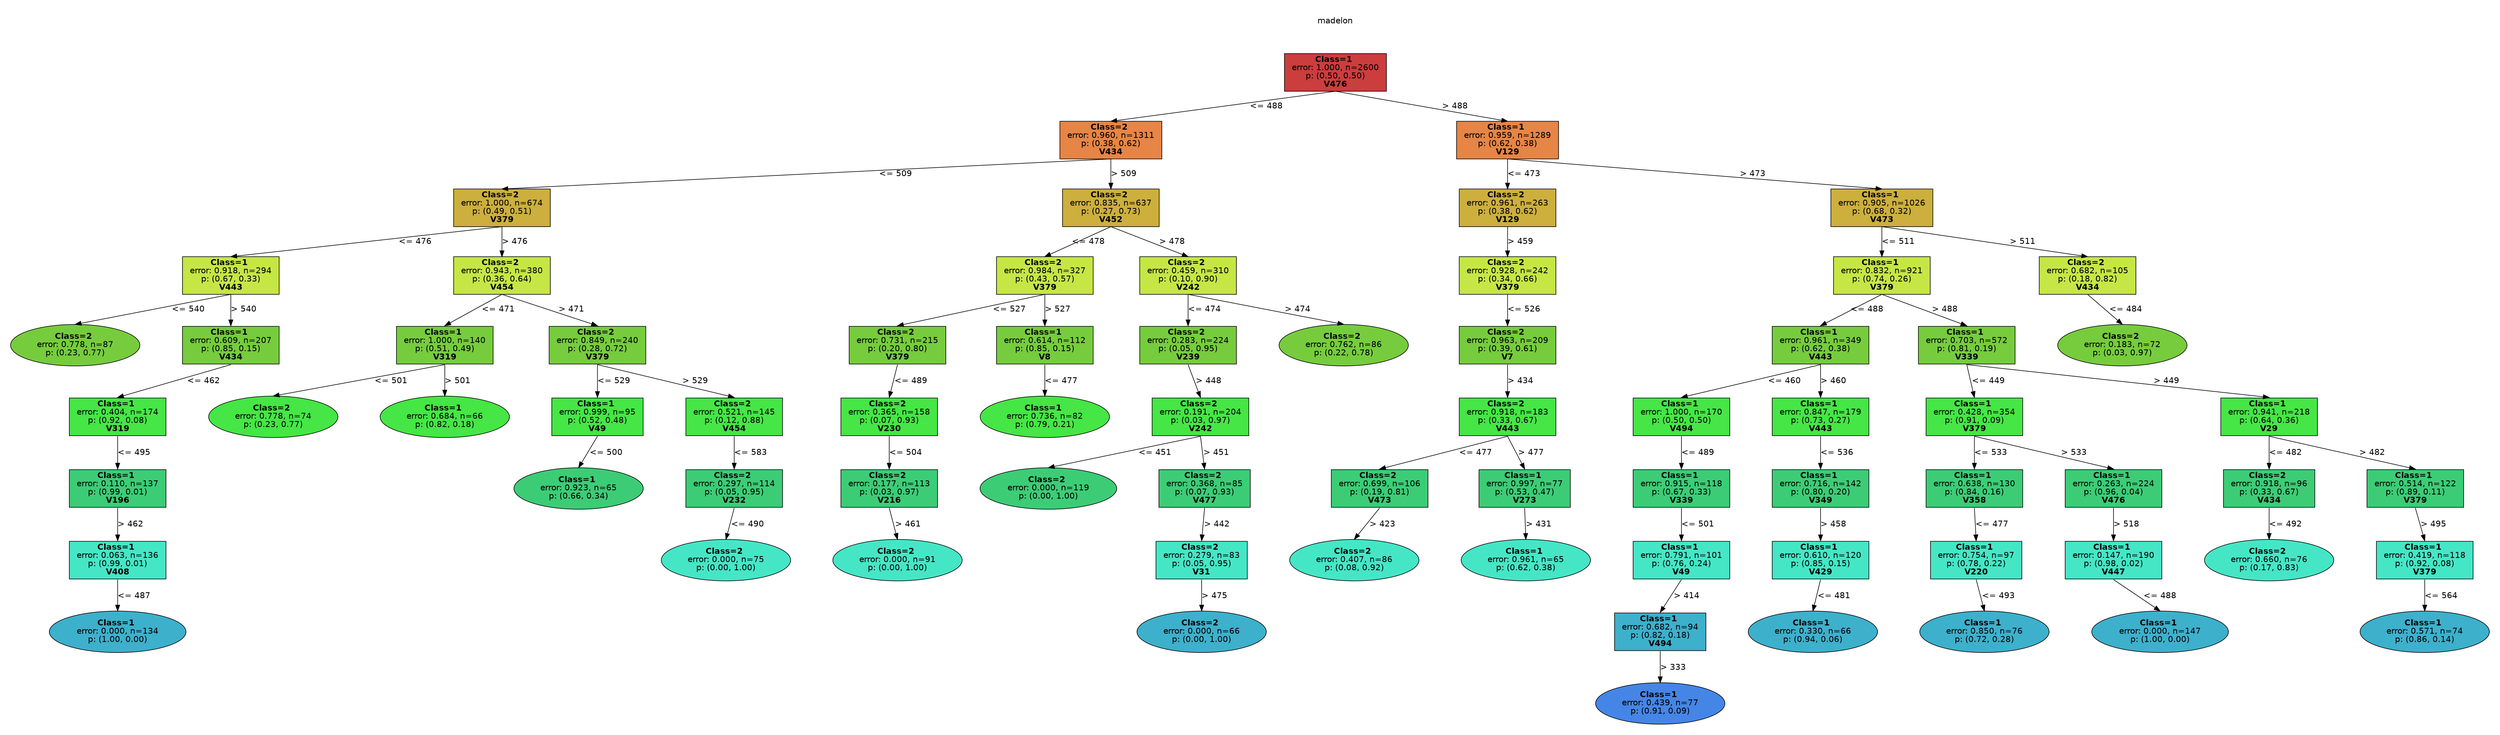 digraph Tree {
splines=false;
graph [pad=".25", ranksep="0.5", nodesep="1"];
node [shape=rect, style="filled", color="black", fontname="helvetica",fillcolor="white"] ;
edge [fontname="helvetica"] ;
0 [label="madelon", shape=plaintext];
0:s -> 1:n [style=invis];   
1 [label=<<b> Class=1 </b> <br/> error: 1.000, n=2600 <br/> p: (0.50, 0.50) <br/><b>V476</b>>, fillcolor="0.000 0.7 0.800", shape="rect"];
2 [label=<<b> Class=2 </b> <br/> error: 0.960, n=1311 <br/> p: (0.38, 0.62) <br/><b>V434</b>>, fillcolor="0.067 0.7 0.900", shape="rect"];
1:s -> 2:n [label="<= 488"] ;
3 [label=<<b> Class=2 </b> <br/> error: 1.000, n=674 <br/> p: (0.49, 0.51) <br/><b>V379</b>>, fillcolor="0.133 0.7 0.800", shape="rect"];
2:s -> 3:n [label="<= 509"] ;
4 [label=<<b> Class=1 </b> <br/> error: 0.918, n=294 <br/> p: (0.67, 0.33) <br/><b>V443</b>>, fillcolor="0.200 0.7 0.900", shape="rect"];
3:s -> 4:n [label="<= 476"] ;
5 [label=<<b> Class=2 </b> <br/> error: 0.778, n=87 <br/> p: (0.23, 0.77) >, fillcolor="0.267 0.7 0.800", shape="oval"];
4:s -> 5:n [label="<= 540"] ;
6 [label=<<b> Class=1 </b> <br/> error: 0.609, n=207 <br/> p: (0.85, 0.15) <br/><b>V434</b>>, fillcolor="0.267 0.7 0.800", shape="rect"];
4:s -> 6:n [label="> 540"] ;
7 [label=<<b> Class=1 </b> <br/> error: 0.404, n=174 <br/> p: (0.92, 0.08) <br/><b>V319</b>>, fillcolor="0.333 0.7 0.900", shape="rect"];
6:s -> 7:n [label="<= 462"] ;
8 [label=<<b> Class=1 </b> <br/> error: 0.110, n=137 <br/> p: (0.99, 0.01) <br/><b>V196</b>>, fillcolor="0.400 0.7 0.800", shape="rect"];
7:s -> 8:n [label="<= 495"] ;
9 [label=<<b> Class=1 </b> <br/> error: 0.063, n=136 <br/> p: (0.99, 0.01) <br/><b>V408</b>>, fillcolor="0.467 0.7 0.900", shape="rect"];
8:s -> 9:n [label="> 462"] ;
10 [label=<<b> Class=1 </b> <br/> error: 0.000, n=134 <br/> p: (1.00, 0.00) >, fillcolor="0.533 0.7 0.800", shape="oval"];
9:s -> 10:n [label="<= 487"] ;
11 [label=<<b> Class=2 </b> <br/> error: 0.943, n=380 <br/> p: (0.36, 0.64) <br/><b>V454</b>>, fillcolor="0.200 0.7 0.900", shape="rect"];
3:s -> 11:n [label="> 476"] ;
12 [label=<<b> Class=1 </b> <br/> error: 1.000, n=140 <br/> p: (0.51, 0.49) <br/><b>V319</b>>, fillcolor="0.267 0.7 0.800", shape="rect"];
11:s -> 12:n [label="<= 471"] ;
13 [label=<<b> Class=2 </b> <br/> error: 0.778, n=74 <br/> p: (0.23, 0.77) >, fillcolor="0.333 0.7 0.900", shape="oval"];
12:s -> 13:n [label="<= 501"] ;
14 [label=<<b> Class=1 </b> <br/> error: 0.684, n=66 <br/> p: (0.82, 0.18) >, fillcolor="0.333 0.7 0.900", shape="oval"];
12:s -> 14:n [label="> 501"] ;
15 [label=<<b> Class=2 </b> <br/> error: 0.849, n=240 <br/> p: (0.28, 0.72) <br/><b>V379</b>>, fillcolor="0.267 0.7 0.800", shape="rect"];
11:s -> 15:n [label="> 471"] ;
16 [label=<<b> Class=1 </b> <br/> error: 0.999, n=95 <br/> p: (0.52, 0.48) <br/><b>V49</b>>, fillcolor="0.333 0.7 0.900", shape="rect"];
15:s -> 16:n [label="<= 529"] ;
17 [label=<<b> Class=1 </b> <br/> error: 0.923, n=65 <br/> p: (0.66, 0.34) >, fillcolor="0.400 0.7 0.800", shape="oval"];
16:s -> 17:n [label="<= 500"] ;
18 [label=<<b> Class=2 </b> <br/> error: 0.521, n=145 <br/> p: (0.12, 0.88) <br/><b>V454</b>>, fillcolor="0.333 0.7 0.900", shape="rect"];
15:s -> 18:n [label="> 529"] ;
19 [label=<<b> Class=2 </b> <br/> error: 0.297, n=114 <br/> p: (0.05, 0.95) <br/><b>V232</b>>, fillcolor="0.400 0.7 0.800", shape="rect"];
18:s -> 19:n [label="<= 583"] ;
20 [label=<<b> Class=2 </b> <br/> error: 0.000, n=75 <br/> p: (0.00, 1.00) >, fillcolor="0.467 0.7 0.900", shape="oval"];
19:s -> 20:n [label="<= 490"] ;
21 [label=<<b> Class=2 </b> <br/> error: 0.835, n=637 <br/> p: (0.27, 0.73) <br/><b>V452</b>>, fillcolor="0.133 0.7 0.800", shape="rect"];
2:s -> 21:n [label="> 509"] ;
22 [label=<<b> Class=2 </b> <br/> error: 0.984, n=327 <br/> p: (0.43, 0.57) <br/><b>V379</b>>, fillcolor="0.200 0.7 0.900", shape="rect"];
21:s -> 22:n [label="<= 478"] ;
23 [label=<<b> Class=2 </b> <br/> error: 0.731, n=215 <br/> p: (0.20, 0.80) <br/><b>V379</b>>, fillcolor="0.267 0.7 0.800", shape="rect"];
22:s -> 23:n [label="<= 527"] ;
24 [label=<<b> Class=2 </b> <br/> error: 0.365, n=158 <br/> p: (0.07, 0.93) <br/><b>V230</b>>, fillcolor="0.333 0.7 0.900", shape="rect"];
23:s -> 24:n [label="<= 489"] ;
25 [label=<<b> Class=2 </b> <br/> error: 0.177, n=113 <br/> p: (0.03, 0.97) <br/><b>V216</b>>, fillcolor="0.400 0.7 0.800", shape="rect"];
24:s -> 25:n [label="<= 504"] ;
26 [label=<<b> Class=2 </b> <br/> error: 0.000, n=91 <br/> p: (0.00, 1.00) >, fillcolor="0.467 0.7 0.900", shape="oval"];
25:s -> 26:n [label="> 461"] ;
27 [label=<<b> Class=1 </b> <br/> error: 0.614, n=112 <br/> p: (0.85, 0.15) <br/><b>V8</b>>, fillcolor="0.267 0.7 0.800", shape="rect"];
22:s -> 27:n [label="> 527"] ;
28 [label=<<b> Class=1 </b> <br/> error: 0.736, n=82 <br/> p: (0.79, 0.21) >, fillcolor="0.333 0.7 0.900", shape="oval"];
27:s -> 28:n [label="<= 477"] ;
29 [label=<<b> Class=2 </b> <br/> error: 0.459, n=310 <br/> p: (0.10, 0.90) <br/><b>V242</b>>, fillcolor="0.200 0.7 0.900", shape="rect"];
21:s -> 29:n [label="> 478"] ;
30 [label=<<b> Class=2 </b> <br/> error: 0.283, n=224 <br/> p: (0.05, 0.95) <br/><b>V239</b>>, fillcolor="0.267 0.7 0.800", shape="rect"];
29:s -> 30:n [label="<= 474"] ;
31 [label=<<b> Class=2 </b> <br/> error: 0.191, n=204 <br/> p: (0.03, 0.97) <br/><b>V242</b>>, fillcolor="0.333 0.7 0.900", shape="rect"];
30:s -> 31:n [label="> 448"] ;
32 [label=<<b> Class=2 </b> <br/> error: 0.000, n=119 <br/> p: (0.00, 1.00) >, fillcolor="0.400 0.7 0.800", shape="oval"];
31:s -> 32:n [label="<= 451"] ;
33 [label=<<b> Class=2 </b> <br/> error: 0.368, n=85 <br/> p: (0.07, 0.93) <br/><b>V477</b>>, fillcolor="0.400 0.7 0.800", shape="rect"];
31:s -> 33:n [label="> 451"] ;
34 [label=<<b> Class=2 </b> <br/> error: 0.279, n=83 <br/> p: (0.05, 0.95) <br/><b>V31</b>>, fillcolor="0.467 0.7 0.900", shape="rect"];
33:s -> 34:n [label="> 442"] ;
35 [label=<<b> Class=2 </b> <br/> error: 0.000, n=66 <br/> p: (0.00, 1.00) >, fillcolor="0.533 0.7 0.800", shape="oval"];
34:s -> 35:n [label="> 475"] ;
36 [label=<<b> Class=2 </b> <br/> error: 0.762, n=86 <br/> p: (0.22, 0.78) >, fillcolor="0.267 0.7 0.800", shape="oval"];
29:s -> 36:n [label="> 474"] ;
37 [label=<<b> Class=1 </b> <br/> error: 0.959, n=1289 <br/> p: (0.62, 0.38) <br/><b>V129</b>>, fillcolor="0.067 0.7 0.900", shape="rect"];
1:s -> 37:n [label="> 488"] ;
38 [label=<<b> Class=2 </b> <br/> error: 0.961, n=263 <br/> p: (0.38, 0.62) <br/><b>V129</b>>, fillcolor="0.133 0.7 0.800", shape="rect"];
37:s -> 38:n [label="<= 473"] ;
39 [label=<<b> Class=2 </b> <br/> error: 0.928, n=242 <br/> p: (0.34, 0.66) <br/><b>V379</b>>, fillcolor="0.200 0.7 0.900", shape="rect"];
38:s -> 39:n [label="> 459"] ;
40 [label=<<b> Class=2 </b> <br/> error: 0.963, n=209 <br/> p: (0.39, 0.61) <br/><b>V7</b>>, fillcolor="0.267 0.7 0.800", shape="rect"];
39:s -> 40:n [label="<= 526"] ;
41 [label=<<b> Class=2 </b> <br/> error: 0.918, n=183 <br/> p: (0.33, 0.67) <br/><b>V443</b>>, fillcolor="0.333 0.7 0.900", shape="rect"];
40:s -> 41:n [label="> 434"] ;
42 [label=<<b> Class=2 </b> <br/> error: 0.699, n=106 <br/> p: (0.19, 0.81) <br/><b>V473</b>>, fillcolor="0.400 0.7 0.800", shape="rect"];
41:s -> 42:n [label="<= 477"] ;
43 [label=<<b> Class=2 </b> <br/> error: 0.407, n=86 <br/> p: (0.08, 0.92) >, fillcolor="0.467 0.7 0.900", shape="oval"];
42:s -> 43:n [label="> 423"] ;
44 [label=<<b> Class=1 </b> <br/> error: 0.997, n=77 <br/> p: (0.53, 0.47) <br/><b>V273</b>>, fillcolor="0.400 0.7 0.800", shape="rect"];
41:s -> 44:n [label="> 477"] ;
45 [label=<<b> Class=1 </b> <br/> error: 0.961, n=65 <br/> p: (0.62, 0.38) >, fillcolor="0.467 0.7 0.900", shape="oval"];
44:s -> 45:n [label="> 431"] ;
46 [label=<<b> Class=1 </b> <br/> error: 0.905, n=1026 <br/> p: (0.68, 0.32) <br/><b>V473</b>>, fillcolor="0.133 0.7 0.800", shape="rect"];
37:s -> 46:n [label="> 473"] ;
47 [label=<<b> Class=1 </b> <br/> error: 0.832, n=921 <br/> p: (0.74, 0.26) <br/><b>V379</b>>, fillcolor="0.200 0.7 0.900", shape="rect"];
46:s -> 47:n [label="<= 511"] ;
48 [label=<<b> Class=1 </b> <br/> error: 0.961, n=349 <br/> p: (0.62, 0.38) <br/><b>V443</b>>, fillcolor="0.267 0.7 0.800", shape="rect"];
47:s -> 48:n [label="<= 488"] ;
49 [label=<<b> Class=1 </b> <br/> error: 1.000, n=170 <br/> p: (0.50, 0.50) <br/><b>V494</b>>, fillcolor="0.333 0.7 0.900", shape="rect"];
48:s -> 49:n [label="<= 460"] ;
50 [label=<<b> Class=1 </b> <br/> error: 0.915, n=118 <br/> p: (0.67, 0.33) <br/><b>V339</b>>, fillcolor="0.400 0.7 0.800", shape="rect"];
49:s -> 50:n [label="<= 489"] ;
51 [label=<<b> Class=1 </b> <br/> error: 0.791, n=101 <br/> p: (0.76, 0.24) <br/><b>V49</b>>, fillcolor="0.467 0.7 0.900", shape="rect"];
50:s -> 51:n [label="<= 501"] ;
52 [label=<<b> Class=1 </b> <br/> error: 0.682, n=94 <br/> p: (0.82, 0.18) <br/><b>V494</b>>, fillcolor="0.533 0.7 0.800", shape="rect"];
51:s -> 52:n [label="> 414"] ;
53 [label=<<b> Class=1 </b> <br/> error: 0.439, n=77 <br/> p: (0.91, 0.09) >, fillcolor="0.600 0.7 0.900", shape="oval"];
52:s -> 53:n [label="> 333"] ;
54 [label=<<b> Class=1 </b> <br/> error: 0.847, n=179 <br/> p: (0.73, 0.27) <br/><b>V443</b>>, fillcolor="0.333 0.7 0.900", shape="rect"];
48:s -> 54:n [label="> 460"] ;
55 [label=<<b> Class=1 </b> <br/> error: 0.716, n=142 <br/> p: (0.80, 0.20) <br/><b>V349</b>>, fillcolor="0.400 0.7 0.800", shape="rect"];
54:s -> 55:n [label="<= 536"] ;
56 [label=<<b> Class=1 </b> <br/> error: 0.610, n=120 <br/> p: (0.85, 0.15) <br/><b>V429</b>>, fillcolor="0.467 0.7 0.900", shape="rect"];
55:s -> 56:n [label="> 458"] ;
57 [label=<<b> Class=1 </b> <br/> error: 0.330, n=66 <br/> p: (0.94, 0.06) >, fillcolor="0.533 0.7 0.800", shape="oval"];
56:s -> 57:n [label="<= 481"] ;
58 [label=<<b> Class=1 </b> <br/> error: 0.703, n=572 <br/> p: (0.81, 0.19) <br/><b>V339</b>>, fillcolor="0.267 0.7 0.800", shape="rect"];
47:s -> 58:n [label="> 488"] ;
59 [label=<<b> Class=1 </b> <br/> error: 0.428, n=354 <br/> p: (0.91, 0.09) <br/><b>V379</b>>, fillcolor="0.333 0.7 0.900", shape="rect"];
58:s -> 59:n [label="<= 449"] ;
60 [label=<<b> Class=1 </b> <br/> error: 0.638, n=130 <br/> p: (0.84, 0.16) <br/><b>V358</b>>, fillcolor="0.400 0.7 0.800", shape="rect"];
59:s -> 60:n [label="<= 533"] ;
61 [label=<<b> Class=1 </b> <br/> error: 0.754, n=97 <br/> p: (0.78, 0.22) <br/><b>V220</b>>, fillcolor="0.467 0.7 0.900", shape="rect"];
60:s -> 61:n [label="<= 477"] ;
62 [label=<<b> Class=1 </b> <br/> error: 0.850, n=76 <br/> p: (0.72, 0.28) >, fillcolor="0.533 0.7 0.800", shape="oval"];
61:s -> 62:n [label="<= 493"] ;
63 [label=<<b> Class=1 </b> <br/> error: 0.263, n=224 <br/> p: (0.96, 0.04) <br/><b>V476</b>>, fillcolor="0.400 0.7 0.800", shape="rect"];
59:s -> 63:n [label="> 533"] ;
64 [label=<<b> Class=1 </b> <br/> error: 0.147, n=190 <br/> p: (0.98, 0.02) <br/><b>V447</b>>, fillcolor="0.467 0.7 0.900", shape="rect"];
63:s -> 64:n [label="> 518"] ;
65 [label=<<b> Class=1 </b> <br/> error: 0.000, n=147 <br/> p: (1.00, 0.00) >, fillcolor="0.533 0.7 0.800", shape="oval"];
64:s -> 65:n [label="<= 488"] ;
66 [label=<<b> Class=1 </b> <br/> error: 0.941, n=218 <br/> p: (0.64, 0.36) <br/><b>V29</b>>, fillcolor="0.333 0.7 0.900", shape="rect"];
58:s -> 66:n [label="> 449"] ;
67 [label=<<b> Class=2 </b> <br/> error: 0.918, n=96 <br/> p: (0.33, 0.67) <br/><b>V434</b>>, fillcolor="0.400 0.7 0.800", shape="rect"];
66:s -> 67:n [label="<= 482"] ;
68 [label=<<b> Class=2 </b> <br/> error: 0.660, n=76 <br/> p: (0.17, 0.83) >, fillcolor="0.467 0.7 0.900", shape="oval"];
67:s -> 68:n [label="<= 492"] ;
69 [label=<<b> Class=1 </b> <br/> error: 0.514, n=122 <br/> p: (0.89, 0.11) <br/><b>V379</b>>, fillcolor="0.400 0.7 0.800", shape="rect"];
66:s -> 69:n [label="> 482"] ;
70 [label=<<b> Class=1 </b> <br/> error: 0.419, n=118 <br/> p: (0.92, 0.08) <br/><b>V379</b>>, fillcolor="0.467 0.7 0.900", shape="rect"];
69:s -> 70:n [label="> 495"] ;
71 [label=<<b> Class=1 </b> <br/> error: 0.571, n=74 <br/> p: (0.86, 0.14) >, fillcolor="0.533 0.7 0.800", shape="oval"];
70:s -> 71:n [label="<= 564"] ;
72 [label=<<b> Class=2 </b> <br/> error: 0.682, n=105 <br/> p: (0.18, 0.82) <br/><b>V434</b>>, fillcolor="0.200 0.7 0.900", shape="rect"];
46:s -> 72:n [label="> 511"] ;
73 [label=<<b> Class=2 </b> <br/> error: 0.183, n=72 <br/> p: (0.03, 0.97) >, fillcolor="0.267 0.7 0.800", shape="oval"];
72:s -> 73:n [label="<= 484"] ;

}